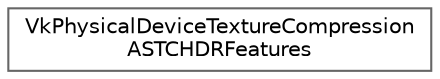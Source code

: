 digraph "类继承关系图"
{
 // LATEX_PDF_SIZE
  bgcolor="transparent";
  edge [fontname=Helvetica,fontsize=10,labelfontname=Helvetica,labelfontsize=10];
  node [fontname=Helvetica,fontsize=10,shape=box,height=0.2,width=0.4];
  rankdir="LR";
  Node0 [id="Node000000",label="VkPhysicalDeviceTextureCompression\lASTCHDRFeatures",height=0.2,width=0.4,color="grey40", fillcolor="white", style="filled",URL="$struct_vk_physical_device_texture_compression_a_s_t_c_h_d_r_features.html",tooltip=" "];
}
